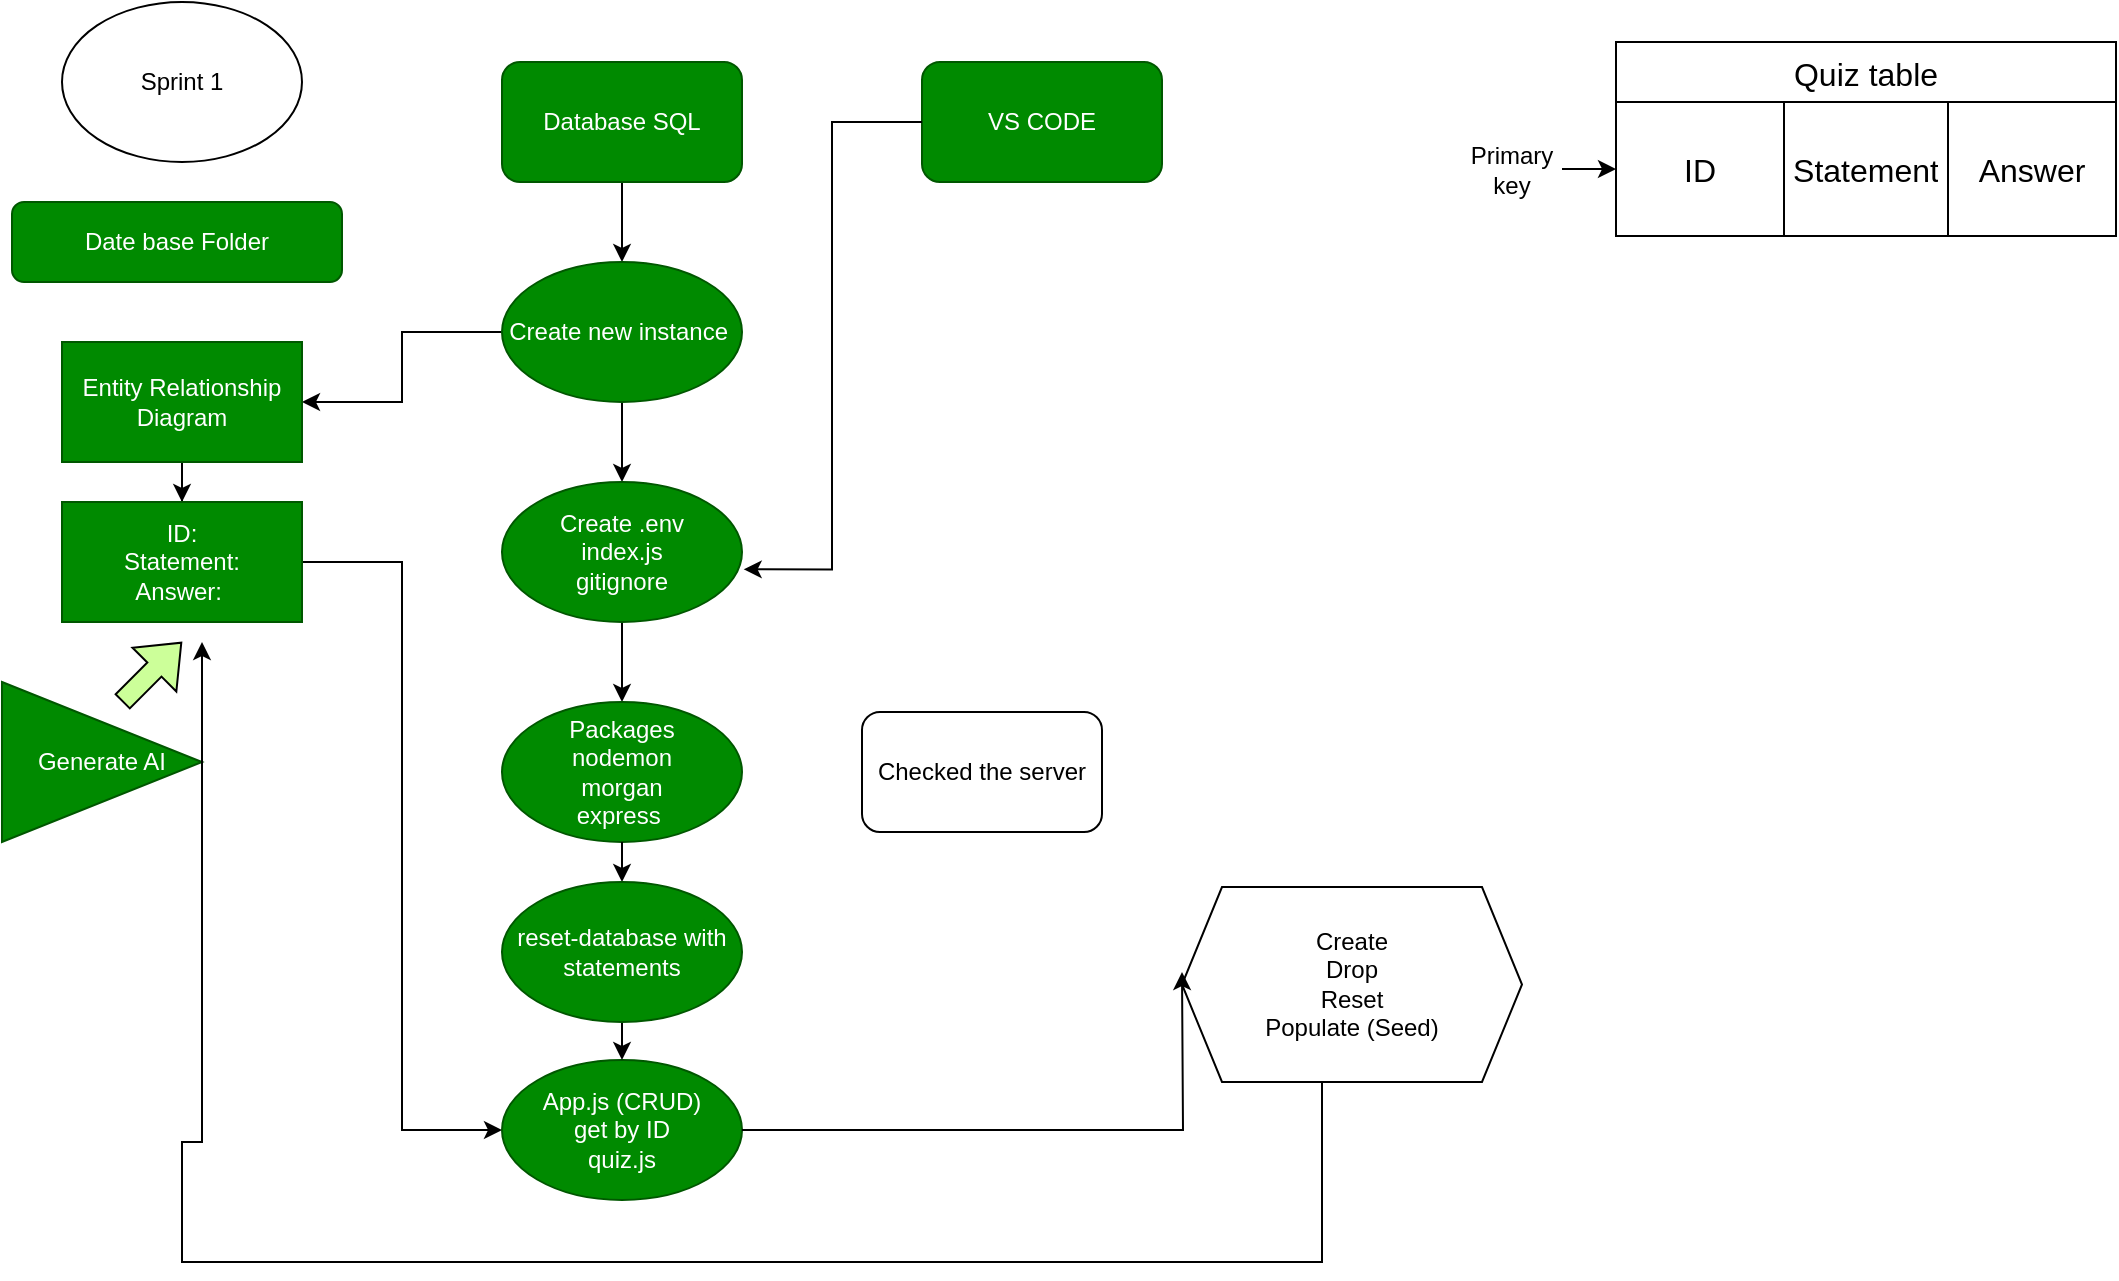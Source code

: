 <mxfile pages="2">
    <diagram name="Sprint 1" id="fjozdw4W6Td2zCaxfDoO">
        <mxGraphModel dx="1573" dy="810" grid="1" gridSize="10" guides="1" tooltips="1" connect="1" arrows="1" fold="1" page="1" pageScale="1" pageWidth="827" pageHeight="1169" math="0" shadow="0">
            <root>
                <mxCell id="0"/>
                <mxCell id="1" parent="0"/>
                <mxCell id="h-PnIlIwHNejanjx71zt-1" value="Sprint 1" style="ellipse;whiteSpace=wrap;html=1;" parent="1" vertex="1">
                    <mxGeometry x="50" y="20" width="120" height="80" as="geometry"/>
                </mxCell>
                <mxCell id="h-PnIlIwHNejanjx71zt-9" style="edgeStyle=orthogonalEdgeStyle;rounded=0;orthogonalLoop=1;jettySize=auto;html=1;entryX=0.5;entryY=0;entryDx=0;entryDy=0;fillColor=#CCFF99;" parent="1" source="h-PnIlIwHNejanjx71zt-4" target="h-PnIlIwHNejanjx71zt-5" edge="1">
                    <mxGeometry relative="1" as="geometry"/>
                </mxCell>
                <mxCell id="h-PnIlIwHNejanjx71zt-4" value="Database SQL" style="rounded=1;whiteSpace=wrap;html=1;fillColor=#008a00;fontColor=#ffffff;strokeColor=#005700;" parent="1" vertex="1">
                    <mxGeometry x="270" y="50" width="120" height="60" as="geometry"/>
                </mxCell>
                <mxCell id="h-PnIlIwHNejanjx71zt-10" style="edgeStyle=orthogonalEdgeStyle;rounded=0;orthogonalLoop=1;jettySize=auto;html=1;entryX=0.5;entryY=0;entryDx=0;entryDy=0;fillColor=#CCFF99;" parent="1" source="h-PnIlIwHNejanjx71zt-5" target="h-PnIlIwHNejanjx71zt-8" edge="1">
                    <mxGeometry relative="1" as="geometry"/>
                </mxCell>
                <mxCell id="h-PnIlIwHNejanjx71zt-12" style="edgeStyle=orthogonalEdgeStyle;rounded=0;orthogonalLoop=1;jettySize=auto;html=1;fillColor=#CCFF99;" parent="1" source="h-PnIlIwHNejanjx71zt-5" target="h-PnIlIwHNejanjx71zt-13" edge="1">
                    <mxGeometry relative="1" as="geometry">
                        <mxPoint x="200" y="185" as="targetPoint"/>
                    </mxGeometry>
                </mxCell>
                <mxCell id="h-PnIlIwHNejanjx71zt-5" value="Create new instance&amp;nbsp;" style="ellipse;whiteSpace=wrap;html=1;fillColor=#008a00;fontColor=#ffffff;strokeColor=#005700;" parent="1" vertex="1">
                    <mxGeometry x="270" y="150" width="120" height="70" as="geometry"/>
                </mxCell>
                <mxCell id="h-PnIlIwHNejanjx71zt-6" value="VS CODE" style="rounded=1;whiteSpace=wrap;html=1;fillColor=#008a00;fontColor=#ffffff;strokeColor=#005700;" parent="1" vertex="1">
                    <mxGeometry x="480" y="50" width="120" height="60" as="geometry"/>
                </mxCell>
                <mxCell id="h-PnIlIwHNejanjx71zt-21" style="edgeStyle=orthogonalEdgeStyle;rounded=0;orthogonalLoop=1;jettySize=auto;html=1;exitX=0.5;exitY=1;exitDx=0;exitDy=0;entryX=0.5;entryY=0;entryDx=0;entryDy=0;fillColor=#CCFF99;" parent="1" source="h-PnIlIwHNejanjx71zt-8" target="h-PnIlIwHNejanjx71zt-18" edge="1">
                    <mxGeometry relative="1" as="geometry"/>
                </mxCell>
                <mxCell id="h-PnIlIwHNejanjx71zt-8" value="Create .env&lt;br&gt;index.js&lt;br&gt;gitignore" style="ellipse;whiteSpace=wrap;html=1;fillColor=#008a00;fontColor=#ffffff;strokeColor=#005700;" parent="1" vertex="1">
                    <mxGeometry x="270" y="260" width="120" height="70" as="geometry"/>
                </mxCell>
                <mxCell id="h-PnIlIwHNejanjx71zt-11" style="edgeStyle=orthogonalEdgeStyle;rounded=0;orthogonalLoop=1;jettySize=auto;html=1;entryX=1.007;entryY=0.624;entryDx=0;entryDy=0;entryPerimeter=0;fillColor=#CCFF99;" parent="1" source="h-PnIlIwHNejanjx71zt-6" target="h-PnIlIwHNejanjx71zt-8" edge="1">
                    <mxGeometry relative="1" as="geometry"/>
                </mxCell>
                <mxCell id="h-PnIlIwHNejanjx71zt-14" style="edgeStyle=orthogonalEdgeStyle;rounded=0;orthogonalLoop=1;jettySize=auto;html=1;fillColor=#CCFF99;" parent="1" source="h-PnIlIwHNejanjx71zt-13" target="h-PnIlIwHNejanjx71zt-15" edge="1">
                    <mxGeometry relative="1" as="geometry">
                        <mxPoint x="110" y="260" as="targetPoint"/>
                    </mxGeometry>
                </mxCell>
                <mxCell id="h-PnIlIwHNejanjx71zt-13" value="Entity Relationship Diagram" style="rounded=0;whiteSpace=wrap;html=1;fillColor=#008a00;fontColor=#ffffff;strokeColor=#005700;" parent="1" vertex="1">
                    <mxGeometry x="50" y="190" width="120" height="60" as="geometry"/>
                </mxCell>
                <mxCell id="h-PnIlIwHNejanjx71zt-17" style="edgeStyle=orthogonalEdgeStyle;rounded=0;orthogonalLoop=1;jettySize=auto;html=1;entryX=0;entryY=0.5;entryDx=0;entryDy=0;" parent="1" source="h-PnIlIwHNejanjx71zt-15" target="h-PnIlIwHNejanjx71zt-16" edge="1">
                    <mxGeometry relative="1" as="geometry"/>
                </mxCell>
                <mxCell id="h-PnIlIwHNejanjx71zt-15" value="ID:&lt;br&gt;Statement:&lt;br&gt;Answer:&amp;nbsp;" style="rounded=0;whiteSpace=wrap;html=1;fillColor=#008a00;fontColor=#ffffff;strokeColor=#005700;" parent="1" vertex="1">
                    <mxGeometry x="50" y="270" width="120" height="60" as="geometry"/>
                </mxCell>
                <mxCell id="h-PnIlIwHNejanjx71zt-16" value="App.js (CRUD)&lt;br&gt;get by ID&lt;br&gt;quiz.js" style="ellipse;whiteSpace=wrap;html=1;fillColor=#008a00;fontColor=#ffffff;strokeColor=#005700;" parent="1" vertex="1">
                    <mxGeometry x="270" y="549" width="120" height="70" as="geometry"/>
                </mxCell>
                <mxCell id="h-PnIlIwHNejanjx71zt-22" style="edgeStyle=orthogonalEdgeStyle;rounded=0;orthogonalLoop=1;jettySize=auto;html=1;exitX=0.5;exitY=1;exitDx=0;exitDy=0;entryX=0.5;entryY=0;entryDx=0;entryDy=0;" parent="1" source="_A770x2U1m45nlNOP2uV-1" target="h-PnIlIwHNejanjx71zt-16" edge="1">
                    <mxGeometry relative="1" as="geometry"/>
                </mxCell>
                <mxCell id="h-PnIlIwHNejanjx71zt-18" value="Packages&lt;br&gt;nodemon&lt;br&gt;morgan&lt;br&gt;express&amp;nbsp;" style="ellipse;whiteSpace=wrap;html=1;fillColor=#008a00;fontColor=#ffffff;strokeColor=#005700;" parent="1" vertex="1">
                    <mxGeometry x="270" y="370" width="120" height="70" as="geometry"/>
                </mxCell>
                <mxCell id="h-PnIlIwHNejanjx71zt-19" value="Generate AI" style="triangle;whiteSpace=wrap;html=1;fillColor=#008a00;fontColor=#ffffff;strokeColor=#005700;" parent="1" vertex="1">
                    <mxGeometry x="20" y="360" width="100" height="80" as="geometry"/>
                </mxCell>
                <mxCell id="h-PnIlIwHNejanjx71zt-20" value="" style="shape=flexArrow;endArrow=classic;html=1;rounded=0;fillColor=#CCFF99;" parent="1" edge="1">
                    <mxGeometry width="50" height="50" relative="1" as="geometry">
                        <mxPoint x="80" y="370" as="sourcePoint"/>
                        <mxPoint x="110" y="340" as="targetPoint"/>
                    </mxGeometry>
                </mxCell>
                <mxCell id="h-PnIlIwHNejanjx71zt-28" style="edgeStyle=orthogonalEdgeStyle;rounded=0;orthogonalLoop=1;jettySize=auto;html=1;" parent="1" edge="1">
                    <mxGeometry relative="1" as="geometry">
                        <mxPoint x="120" y="340" as="targetPoint"/>
                        <mxPoint x="680" y="560" as="sourcePoint"/>
                        <Array as="points">
                            <mxPoint x="680" y="650"/>
                            <mxPoint x="110" y="650"/>
                            <mxPoint x="110" y="590"/>
                            <mxPoint x="120" y="590"/>
                        </Array>
                    </mxGeometry>
                </mxCell>
                <mxCell id="h-PnIlIwHNejanjx71zt-24" value="Create&lt;br&gt;Drop&lt;br&gt;Reset&lt;br&gt;Populate (Seed)" style="shape=hexagon;perimeter=hexagonPerimeter2;whiteSpace=wrap;html=1;fixedSize=1;" parent="1" vertex="1">
                    <mxGeometry x="610" y="462.5" width="170" height="97.5" as="geometry"/>
                </mxCell>
                <mxCell id="h-PnIlIwHNejanjx71zt-25" style="edgeStyle=orthogonalEdgeStyle;rounded=0;orthogonalLoop=1;jettySize=auto;html=1;exitX=1;exitY=0.5;exitDx=0;exitDy=0;" parent="1" source="h-PnIlIwHNejanjx71zt-16" edge="1">
                    <mxGeometry relative="1" as="geometry">
                        <mxPoint x="610" y="505" as="targetPoint"/>
                    </mxGeometry>
                </mxCell>
                <mxCell id="h-PnIlIwHNejanjx71zt-27" value="Date base Folder" style="rounded=1;whiteSpace=wrap;html=1;fillColor=#008a00;fontColor=#ffffff;strokeColor=#005700;" parent="1" vertex="1">
                    <mxGeometry x="25" y="120" width="165" height="40" as="geometry"/>
                </mxCell>
                <mxCell id="_A770x2U1m45nlNOP2uV-2" value="" style="edgeStyle=orthogonalEdgeStyle;rounded=0;orthogonalLoop=1;jettySize=auto;html=1;exitX=0.5;exitY=1;exitDx=0;exitDy=0;entryX=0.5;entryY=0;entryDx=0;entryDy=0;" parent="1" source="h-PnIlIwHNejanjx71zt-18" target="_A770x2U1m45nlNOP2uV-1" edge="1">
                    <mxGeometry relative="1" as="geometry">
                        <mxPoint x="330" y="440" as="sourcePoint"/>
                        <mxPoint x="330" y="549" as="targetPoint"/>
                    </mxGeometry>
                </mxCell>
                <mxCell id="_A770x2U1m45nlNOP2uV-1" value="reset-database with statements" style="ellipse;whiteSpace=wrap;html=1;fillColor=#008a00;strokeColor=#005700;fontColor=#ffffff;" parent="1" vertex="1">
                    <mxGeometry x="270" y="460" width="120" height="70" as="geometry"/>
                </mxCell>
                <mxCell id="gr9q5ZO6OynjZNz6gXTn-14" value="Quiz table" style="shape=table;startSize=30;container=1;collapsible=0;childLayout=tableLayout;strokeColor=default;fontSize=16;" parent="1" vertex="1">
                    <mxGeometry x="827" y="40" width="250" height="97" as="geometry"/>
                </mxCell>
                <mxCell id="gr9q5ZO6OynjZNz6gXTn-15" value="" style="shape=tableRow;horizontal=0;startSize=0;swimlaneHead=0;swimlaneBody=0;strokeColor=inherit;top=0;left=0;bottom=0;right=0;collapsible=0;dropTarget=0;fillColor=none;points=[[0,0.5],[1,0.5]];portConstraint=eastwest;fontSize=16;" parent="gr9q5ZO6OynjZNz6gXTn-14" vertex="1">
                    <mxGeometry y="30" width="250" height="67" as="geometry"/>
                </mxCell>
                <mxCell id="gr9q5ZO6OynjZNz6gXTn-16" value="ID" style="shape=partialRectangle;html=1;whiteSpace=wrap;connectable=0;strokeColor=inherit;overflow=hidden;fillColor=none;top=0;left=0;bottom=0;right=0;pointerEvents=1;fontSize=16;" parent="gr9q5ZO6OynjZNz6gXTn-15" vertex="1">
                    <mxGeometry width="84" height="67" as="geometry">
                        <mxRectangle width="84" height="67" as="alternateBounds"/>
                    </mxGeometry>
                </mxCell>
                <mxCell id="gr9q5ZO6OynjZNz6gXTn-17" value="Statement" style="shape=partialRectangle;html=1;whiteSpace=wrap;connectable=0;strokeColor=inherit;overflow=hidden;fillColor=none;top=0;left=0;bottom=0;right=0;pointerEvents=1;fontSize=16;" parent="gr9q5ZO6OynjZNz6gXTn-15" vertex="1">
                    <mxGeometry x="84" width="82" height="67" as="geometry">
                        <mxRectangle width="82" height="67" as="alternateBounds"/>
                    </mxGeometry>
                </mxCell>
                <mxCell id="gr9q5ZO6OynjZNz6gXTn-18" value="Answer" style="shape=partialRectangle;html=1;whiteSpace=wrap;connectable=0;strokeColor=inherit;overflow=hidden;fillColor=none;top=0;left=0;bottom=0;right=0;pointerEvents=1;fontSize=16;" parent="gr9q5ZO6OynjZNz6gXTn-15" vertex="1">
                    <mxGeometry x="166" width="84" height="67" as="geometry">
                        <mxRectangle width="84" height="67" as="alternateBounds"/>
                    </mxGeometry>
                </mxCell>
                <mxCell id="gr9q5ZO6OynjZNz6gXTn-30" style="edgeStyle=orthogonalEdgeStyle;rounded=0;orthogonalLoop=1;jettySize=auto;html=1;entryX=0;entryY=0.5;entryDx=0;entryDy=0;" parent="1" source="gr9q5ZO6OynjZNz6gXTn-27" target="gr9q5ZO6OynjZNz6gXTn-15" edge="1">
                    <mxGeometry relative="1" as="geometry"/>
                </mxCell>
                <mxCell id="gr9q5ZO6OynjZNz6gXTn-27" value="Primary key" style="text;html=1;strokeColor=none;fillColor=none;align=center;verticalAlign=middle;whiteSpace=wrap;rounded=0;" parent="1" vertex="1">
                    <mxGeometry x="750" y="88.5" width="50" height="30" as="geometry"/>
                </mxCell>
                <mxCell id="h-PnIlIwHNejanjx71zt-29" value="Checked the server" style="rounded=1;whiteSpace=wrap;html=1;" parent="1" vertex="1">
                    <mxGeometry x="450" y="375" width="120" height="60" as="geometry"/>
                </mxCell>
            </root>
        </mxGraphModel>
    </diagram>
    <diagram id="v5rplcFaVRGkI6xPPRts" name="Sprint-2">
        <mxGraphModel dx="1573" dy="810" grid="1" gridSize="10" guides="1" tooltips="1" connect="1" arrows="1" fold="1" page="1" pageScale="1" pageWidth="850" pageHeight="1100" math="0" shadow="0">
            <root>
                <mxCell id="0"/>
                <mxCell id="1" parent="0"/>
                <mxCell id="8BmEj_N_BXNHqW08cvUZ-1" value="Sprint 1" style="ellipse;whiteSpace=wrap;html=1;" parent="1" vertex="1">
                    <mxGeometry x="50" y="20" width="120" height="80" as="geometry"/>
                </mxCell>
                <mxCell id="8BmEj_N_BXNHqW08cvUZ-2" style="edgeStyle=orthogonalEdgeStyle;rounded=0;orthogonalLoop=1;jettySize=auto;html=1;entryX=0.5;entryY=0;entryDx=0;entryDy=0;fillColor=#CCFF99;" parent="1" source="8BmEj_N_BXNHqW08cvUZ-3" target="8BmEj_N_BXNHqW08cvUZ-6" edge="1">
                    <mxGeometry relative="1" as="geometry"/>
                </mxCell>
                <mxCell id="8BmEj_N_BXNHqW08cvUZ-3" value="Database SQL" style="rounded=1;whiteSpace=wrap;html=1;fillColor=#008a00;fontColor=#ffffff;strokeColor=#005700;" parent="1" vertex="1">
                    <mxGeometry x="270" y="50" width="120" height="60" as="geometry"/>
                </mxCell>
                <mxCell id="8BmEj_N_BXNHqW08cvUZ-4" style="edgeStyle=orthogonalEdgeStyle;rounded=0;orthogonalLoop=1;jettySize=auto;html=1;entryX=0.5;entryY=0;entryDx=0;entryDy=0;fillColor=#CCFF99;" parent="1" source="8BmEj_N_BXNHqW08cvUZ-6" target="8BmEj_N_BXNHqW08cvUZ-9" edge="1">
                    <mxGeometry relative="1" as="geometry"/>
                </mxCell>
                <mxCell id="8BmEj_N_BXNHqW08cvUZ-5" style="edgeStyle=orthogonalEdgeStyle;rounded=0;orthogonalLoop=1;jettySize=auto;html=1;fillColor=#CCFF99;" parent="1" source="8BmEj_N_BXNHqW08cvUZ-6" target="8BmEj_N_BXNHqW08cvUZ-12" edge="1">
                    <mxGeometry relative="1" as="geometry">
                        <mxPoint x="200" y="185" as="targetPoint"/>
                    </mxGeometry>
                </mxCell>
                <mxCell id="8BmEj_N_BXNHqW08cvUZ-6" value="Create new instance&amp;nbsp;" style="ellipse;whiteSpace=wrap;html=1;fillColor=#008a00;fontColor=#ffffff;strokeColor=#005700;" parent="1" vertex="1">
                    <mxGeometry x="270" y="150" width="120" height="70" as="geometry"/>
                </mxCell>
                <mxCell id="8BmEj_N_BXNHqW08cvUZ-7" value="VS CODE" style="rounded=1;whiteSpace=wrap;html=1;fillColor=#008a00;fontColor=#ffffff;strokeColor=#005700;" parent="1" vertex="1">
                    <mxGeometry x="480" y="50" width="120" height="60" as="geometry"/>
                </mxCell>
                <mxCell id="8BmEj_N_BXNHqW08cvUZ-8" style="edgeStyle=orthogonalEdgeStyle;rounded=0;orthogonalLoop=1;jettySize=auto;html=1;exitX=0.5;exitY=1;exitDx=0;exitDy=0;entryX=0.5;entryY=0;entryDx=0;entryDy=0;fillColor=#CCFF99;" parent="1" source="8BmEj_N_BXNHqW08cvUZ-9" target="8BmEj_N_BXNHqW08cvUZ-17" edge="1">
                    <mxGeometry relative="1" as="geometry"/>
                </mxCell>
                <mxCell id="8BmEj_N_BXNHqW08cvUZ-9" value="Create .env&lt;br&gt;index.js&lt;br&gt;gitignore" style="ellipse;whiteSpace=wrap;html=1;fillColor=#008a00;fontColor=#ffffff;strokeColor=#005700;" parent="1" vertex="1">
                    <mxGeometry x="270" y="260" width="120" height="70" as="geometry"/>
                </mxCell>
                <mxCell id="8BmEj_N_BXNHqW08cvUZ-10" style="edgeStyle=orthogonalEdgeStyle;rounded=0;orthogonalLoop=1;jettySize=auto;html=1;entryX=1.007;entryY=0.624;entryDx=0;entryDy=0;entryPerimeter=0;fillColor=#CCFF99;" parent="1" source="8BmEj_N_BXNHqW08cvUZ-7" target="8BmEj_N_BXNHqW08cvUZ-9" edge="1">
                    <mxGeometry relative="1" as="geometry"/>
                </mxCell>
                <mxCell id="8BmEj_N_BXNHqW08cvUZ-11" style="edgeStyle=orthogonalEdgeStyle;rounded=0;orthogonalLoop=1;jettySize=auto;html=1;fillColor=#CCFF99;" parent="1" source="8BmEj_N_BXNHqW08cvUZ-12" target="8BmEj_N_BXNHqW08cvUZ-14" edge="1">
                    <mxGeometry relative="1" as="geometry">
                        <mxPoint x="110" y="260" as="targetPoint"/>
                    </mxGeometry>
                </mxCell>
                <mxCell id="8BmEj_N_BXNHqW08cvUZ-12" value="Entity Relationship Diagram" style="rounded=0;whiteSpace=wrap;html=1;fillColor=#008a00;fontColor=#ffffff;strokeColor=#005700;" parent="1" vertex="1">
                    <mxGeometry x="50" y="190" width="120" height="60" as="geometry"/>
                </mxCell>
                <mxCell id="8BmEj_N_BXNHqW08cvUZ-13" style="edgeStyle=orthogonalEdgeStyle;rounded=0;orthogonalLoop=1;jettySize=auto;html=1;entryX=0;entryY=0.5;entryDx=0;entryDy=0;" parent="1" source="8BmEj_N_BXNHqW08cvUZ-14" target="8BmEj_N_BXNHqW08cvUZ-15" edge="1">
                    <mxGeometry relative="1" as="geometry"/>
                </mxCell>
                <mxCell id="8BmEj_N_BXNHqW08cvUZ-14" value="ID:&lt;br&gt;Statement:&lt;br&gt;Answer:&amp;nbsp;" style="rounded=0;whiteSpace=wrap;html=1;fillColor=#008a00;fontColor=#ffffff;strokeColor=#005700;" parent="1" vertex="1">
                    <mxGeometry x="50" y="270" width="120" height="60" as="geometry"/>
                </mxCell>
                <mxCell id="8BmEj_N_BXNHqW08cvUZ-15" value="App.js (CRUD)&lt;br&gt;get by ID&lt;br&gt;quiz.js" style="ellipse;whiteSpace=wrap;html=1;fillColor=#008a00;fontColor=#ffffff;strokeColor=#005700;" parent="1" vertex="1">
                    <mxGeometry x="270" y="549" width="120" height="70" as="geometry"/>
                </mxCell>
                <mxCell id="8BmEj_N_BXNHqW08cvUZ-16" style="edgeStyle=orthogonalEdgeStyle;rounded=0;orthogonalLoop=1;jettySize=auto;html=1;exitX=0.5;exitY=1;exitDx=0;exitDy=0;entryX=0.5;entryY=0;entryDx=0;entryDy=0;" parent="1" source="8BmEj_N_BXNHqW08cvUZ-25" target="8BmEj_N_BXNHqW08cvUZ-15" edge="1">
                    <mxGeometry relative="1" as="geometry"/>
                </mxCell>
                <mxCell id="8BmEj_N_BXNHqW08cvUZ-17" value="Packages&lt;br&gt;nodemon&lt;br&gt;morgan&lt;br&gt;express&amp;nbsp;" style="ellipse;whiteSpace=wrap;html=1;fillColor=#008a00;fontColor=#ffffff;strokeColor=#005700;" parent="1" vertex="1">
                    <mxGeometry x="270" y="370" width="120" height="70" as="geometry"/>
                </mxCell>
                <mxCell id="8BmEj_N_BXNHqW08cvUZ-18" value="Generate AI" style="triangle;whiteSpace=wrap;html=1;fillColor=#008a00;fontColor=#ffffff;strokeColor=#005700;" parent="1" vertex="1">
                    <mxGeometry x="20" y="360" width="100" height="80" as="geometry"/>
                </mxCell>
                <mxCell id="8BmEj_N_BXNHqW08cvUZ-19" value="" style="shape=flexArrow;endArrow=classic;html=1;rounded=0;fillColor=#CCFF99;" parent="1" edge="1">
                    <mxGeometry width="50" height="50" relative="1" as="geometry">
                        <mxPoint x="80" y="370" as="sourcePoint"/>
                        <mxPoint x="110" y="340" as="targetPoint"/>
                    </mxGeometry>
                </mxCell>
                <mxCell id="8BmEj_N_BXNHqW08cvUZ-20" style="edgeStyle=orthogonalEdgeStyle;rounded=0;orthogonalLoop=1;jettySize=auto;html=1;" parent="1" edge="1">
                    <mxGeometry relative="1" as="geometry">
                        <mxPoint x="120" y="340" as="targetPoint"/>
                        <mxPoint x="680" y="560" as="sourcePoint"/>
                        <Array as="points">
                            <mxPoint x="680" y="650"/>
                            <mxPoint x="110" y="650"/>
                            <mxPoint x="110" y="590"/>
                            <mxPoint x="120" y="590"/>
                        </Array>
                    </mxGeometry>
                </mxCell>
                <mxCell id="8BmEj_N_BXNHqW08cvUZ-21" value="Create&lt;br&gt;Drop&lt;br&gt;Reset&lt;br&gt;Populate (Seed)" style="shape=hexagon;perimeter=hexagonPerimeter2;whiteSpace=wrap;html=1;fixedSize=1;fillColor=#008a00;fontColor=#ffffff;strokeColor=#005700;" parent="1" vertex="1">
                    <mxGeometry x="610" y="462.5" width="170" height="97.5" as="geometry"/>
                </mxCell>
                <mxCell id="8BmEj_N_BXNHqW08cvUZ-22" style="edgeStyle=orthogonalEdgeStyle;rounded=0;orthogonalLoop=1;jettySize=auto;html=1;exitX=1;exitY=0.5;exitDx=0;exitDy=0;" parent="1" source="8BmEj_N_BXNHqW08cvUZ-15" edge="1">
                    <mxGeometry relative="1" as="geometry">
                        <mxPoint x="610" y="505" as="targetPoint"/>
                    </mxGeometry>
                </mxCell>
                <mxCell id="8BmEj_N_BXNHqW08cvUZ-23" value="Date base Folder" style="rounded=1;whiteSpace=wrap;html=1;fillColor=#008a00;fontColor=#ffffff;strokeColor=#005700;" parent="1" vertex="1">
                    <mxGeometry x="25" y="120" width="165" height="40" as="geometry"/>
                </mxCell>
                <mxCell id="8BmEj_N_BXNHqW08cvUZ-24" value="" style="edgeStyle=orthogonalEdgeStyle;rounded=0;orthogonalLoop=1;jettySize=auto;html=1;exitX=0.5;exitY=1;exitDx=0;exitDy=0;entryX=0.5;entryY=0;entryDx=0;entryDy=0;" parent="1" source="8BmEj_N_BXNHqW08cvUZ-17" target="8BmEj_N_BXNHqW08cvUZ-25" edge="1">
                    <mxGeometry relative="1" as="geometry">
                        <mxPoint x="330" y="440" as="sourcePoint"/>
                        <mxPoint x="330" y="549" as="targetPoint"/>
                    </mxGeometry>
                </mxCell>
                <mxCell id="8BmEj_N_BXNHqW08cvUZ-25" value="reset-database with statements" style="ellipse;whiteSpace=wrap;html=1;fillColor=#008a00;strokeColor=#005700;fontColor=#ffffff;" parent="1" vertex="1">
                    <mxGeometry x="270" y="460" width="120" height="70" as="geometry"/>
                </mxCell>
                <mxCell id="8BmEj_N_BXNHqW08cvUZ-26" value="Error handling for get by Id" style="rounded=1;whiteSpace=wrap;html=1;fillColor=#008a00;fontColor=#ffffff;strokeColor=#005700;" parent="1" vertex="1">
                    <mxGeometry x="430" y="550" width="120" height="60" as="geometry"/>
                </mxCell>
                <mxCell id="8BmEj_N_BXNHqW08cvUZ-27" value="Sprint 2" style="ellipse;whiteSpace=wrap;html=1;" parent="1" vertex="1">
                    <mxGeometry x="870" y="40" width="120" height="80" as="geometry"/>
                </mxCell>
                <mxCell id="8BmEj_N_BXNHqW08cvUZ-30" value="" style="edgeStyle=orthogonalEdgeStyle;rounded=0;orthogonalLoop=1;jettySize=auto;html=1;" parent="1" source="8BmEj_N_BXNHqW08cvUZ-28" target="8BmEj_N_BXNHqW08cvUZ-29" edge="1">
                    <mxGeometry relative="1" as="geometry"/>
                </mxCell>
                <mxCell id="8BmEj_N_BXNHqW08cvUZ-28" value="Install and use Morgan to log requests" style="rounded=1;whiteSpace=wrap;html=1;fillColor=#008a00;fontColor=#ffffff;strokeColor=#005700;" parent="1" vertex="1">
                    <mxGeometry x="1080" y="50" width="120" height="60" as="geometry"/>
                </mxCell>
                <mxCell id="8BmEj_N_BXNHqW08cvUZ-32" value="" style="edgeStyle=orthogonalEdgeStyle;rounded=0;orthogonalLoop=1;jettySize=auto;html=1;fillColor=#99FF99;" parent="1" source="8BmEj_N_BXNHqW08cvUZ-29" target="8BmEj_N_BXNHqW08cvUZ-31" edge="1">
                    <mxGeometry relative="1" as="geometry"/>
                </mxCell>
                <mxCell id="8BmEj_N_BXNHqW08cvUZ-29" value="Install vitest" style="whiteSpace=wrap;html=1;rounded=1;fillColor=#008a00;fontColor=#ffffff;strokeColor=#005700;" parent="1" vertex="1">
                    <mxGeometry x="1080" y="190" width="120" height="60" as="geometry"/>
                </mxCell>
                <mxCell id="8BmEj_N_BXNHqW08cvUZ-34" value="" style="edgeStyle=orthogonalEdgeStyle;rounded=0;orthogonalLoop=1;jettySize=auto;html=1;fillColor=#99FF99;" parent="1" source="8BmEj_N_BXNHqW08cvUZ-31" target="8BmEj_N_BXNHqW08cvUZ-33" edge="1">
                    <mxGeometry relative="1" as="geometry"/>
                </mxCell>
                <mxCell id="8BmEj_N_BXNHqW08cvUZ-38" value="" style="edgeStyle=orthogonalEdgeStyle;rounded=0;orthogonalLoop=1;jettySize=auto;html=1;fillColor=#99FF99;" parent="1" source="8BmEj_N_BXNHqW08cvUZ-31" target="8BmEj_N_BXNHqW08cvUZ-37" edge="1">
                    <mxGeometry relative="1" as="geometry"/>
                </mxCell>
                <mxCell id="8BmEj_N_BXNHqW08cvUZ-40" value="" style="edgeStyle=orthogonalEdgeStyle;rounded=0;orthogonalLoop=1;jettySize=auto;html=1;fillColor=#99FF99;" parent="1" source="8BmEj_N_BXNHqW08cvUZ-31" target="8BmEj_N_BXNHqW08cvUZ-39" edge="1">
                    <mxGeometry relative="1" as="geometry"/>
                </mxCell>
                <mxCell id="8BmEj_N_BXNHqW08cvUZ-31" value="Write tests to check that object returned is what is expected" style="whiteSpace=wrap;html=1;rounded=1;fillColor=#008a00;fontColor=#ffffff;strokeColor=#005700;" parent="1" vertex="1">
                    <mxGeometry x="1080" y="370" width="120" height="60" as="geometry"/>
                </mxCell>
                <mxCell id="8BmEj_N_BXNHqW08cvUZ-36" value="" style="edgeStyle=orthogonalEdgeStyle;rounded=0;orthogonalLoop=1;jettySize=auto;html=1;fillColor=#99FF99;" parent="1" source="8BmEj_N_BXNHqW08cvUZ-33" target="8BmEj_N_BXNHqW08cvUZ-35" edge="1">
                    <mxGeometry relative="1" as="geometry"/>
                </mxCell>
                <mxCell id="8BmEj_N_BXNHqW08cvUZ-33" value="Assert that id is a number" style="whiteSpace=wrap;html=1;rounded=1;fillColor=#008a00;fontColor=#ffffff;strokeColor=#005700;" parent="1" vertex="1">
                    <mxGeometry x="1280" y="370" width="120" height="60" as="geometry"/>
                </mxCell>
                <mxCell id="8BmEj_N_BXNHqW08cvUZ-35" value="Assert that statement and answer are strings" style="whiteSpace=wrap;html=1;rounded=1;fillColor=#008a00;fontColor=#ffffff;strokeColor=#005700;" parent="1" vertex="1">
                    <mxGeometry x="1280" y="510" width="120" height="60" as="geometry"/>
                </mxCell>
                <mxCell id="8BmEj_N_BXNHqW08cvUZ-37" value="Assert that object is returned" style="whiteSpace=wrap;html=1;rounded=1;fillColor=#008a00;fontColor=#ffffff;strokeColor=#005700;" parent="1" vertex="1">
                    <mxGeometry x="1080" y="510" width="120" height="60" as="geometry"/>
                </mxCell>
                <mxCell id="8BmEj_N_BXNHqW08cvUZ-39" value="Assert that error handling is working" style="whiteSpace=wrap;html=1;rounded=1;fillColor=#008a00;fontColor=#ffffff;strokeColor=#005700;" parent="1" vertex="1">
                    <mxGeometry x="880" y="370" width="120" height="60" as="geometry"/>
                </mxCell>
                <mxCell id="8BmEj_N_BXNHqW08cvUZ-41" value="Integration testing" style="rounded=1;whiteSpace=wrap;html=1;fillColor=#008a00;fontColor=#ffffff;strokeColor=#005700;" parent="1" vertex="1">
                    <mxGeometry x="1080" y="280" width="120" height="60" as="geometry"/>
                </mxCell>
            </root>
        </mxGraphModel>
    </diagram>
</mxfile>